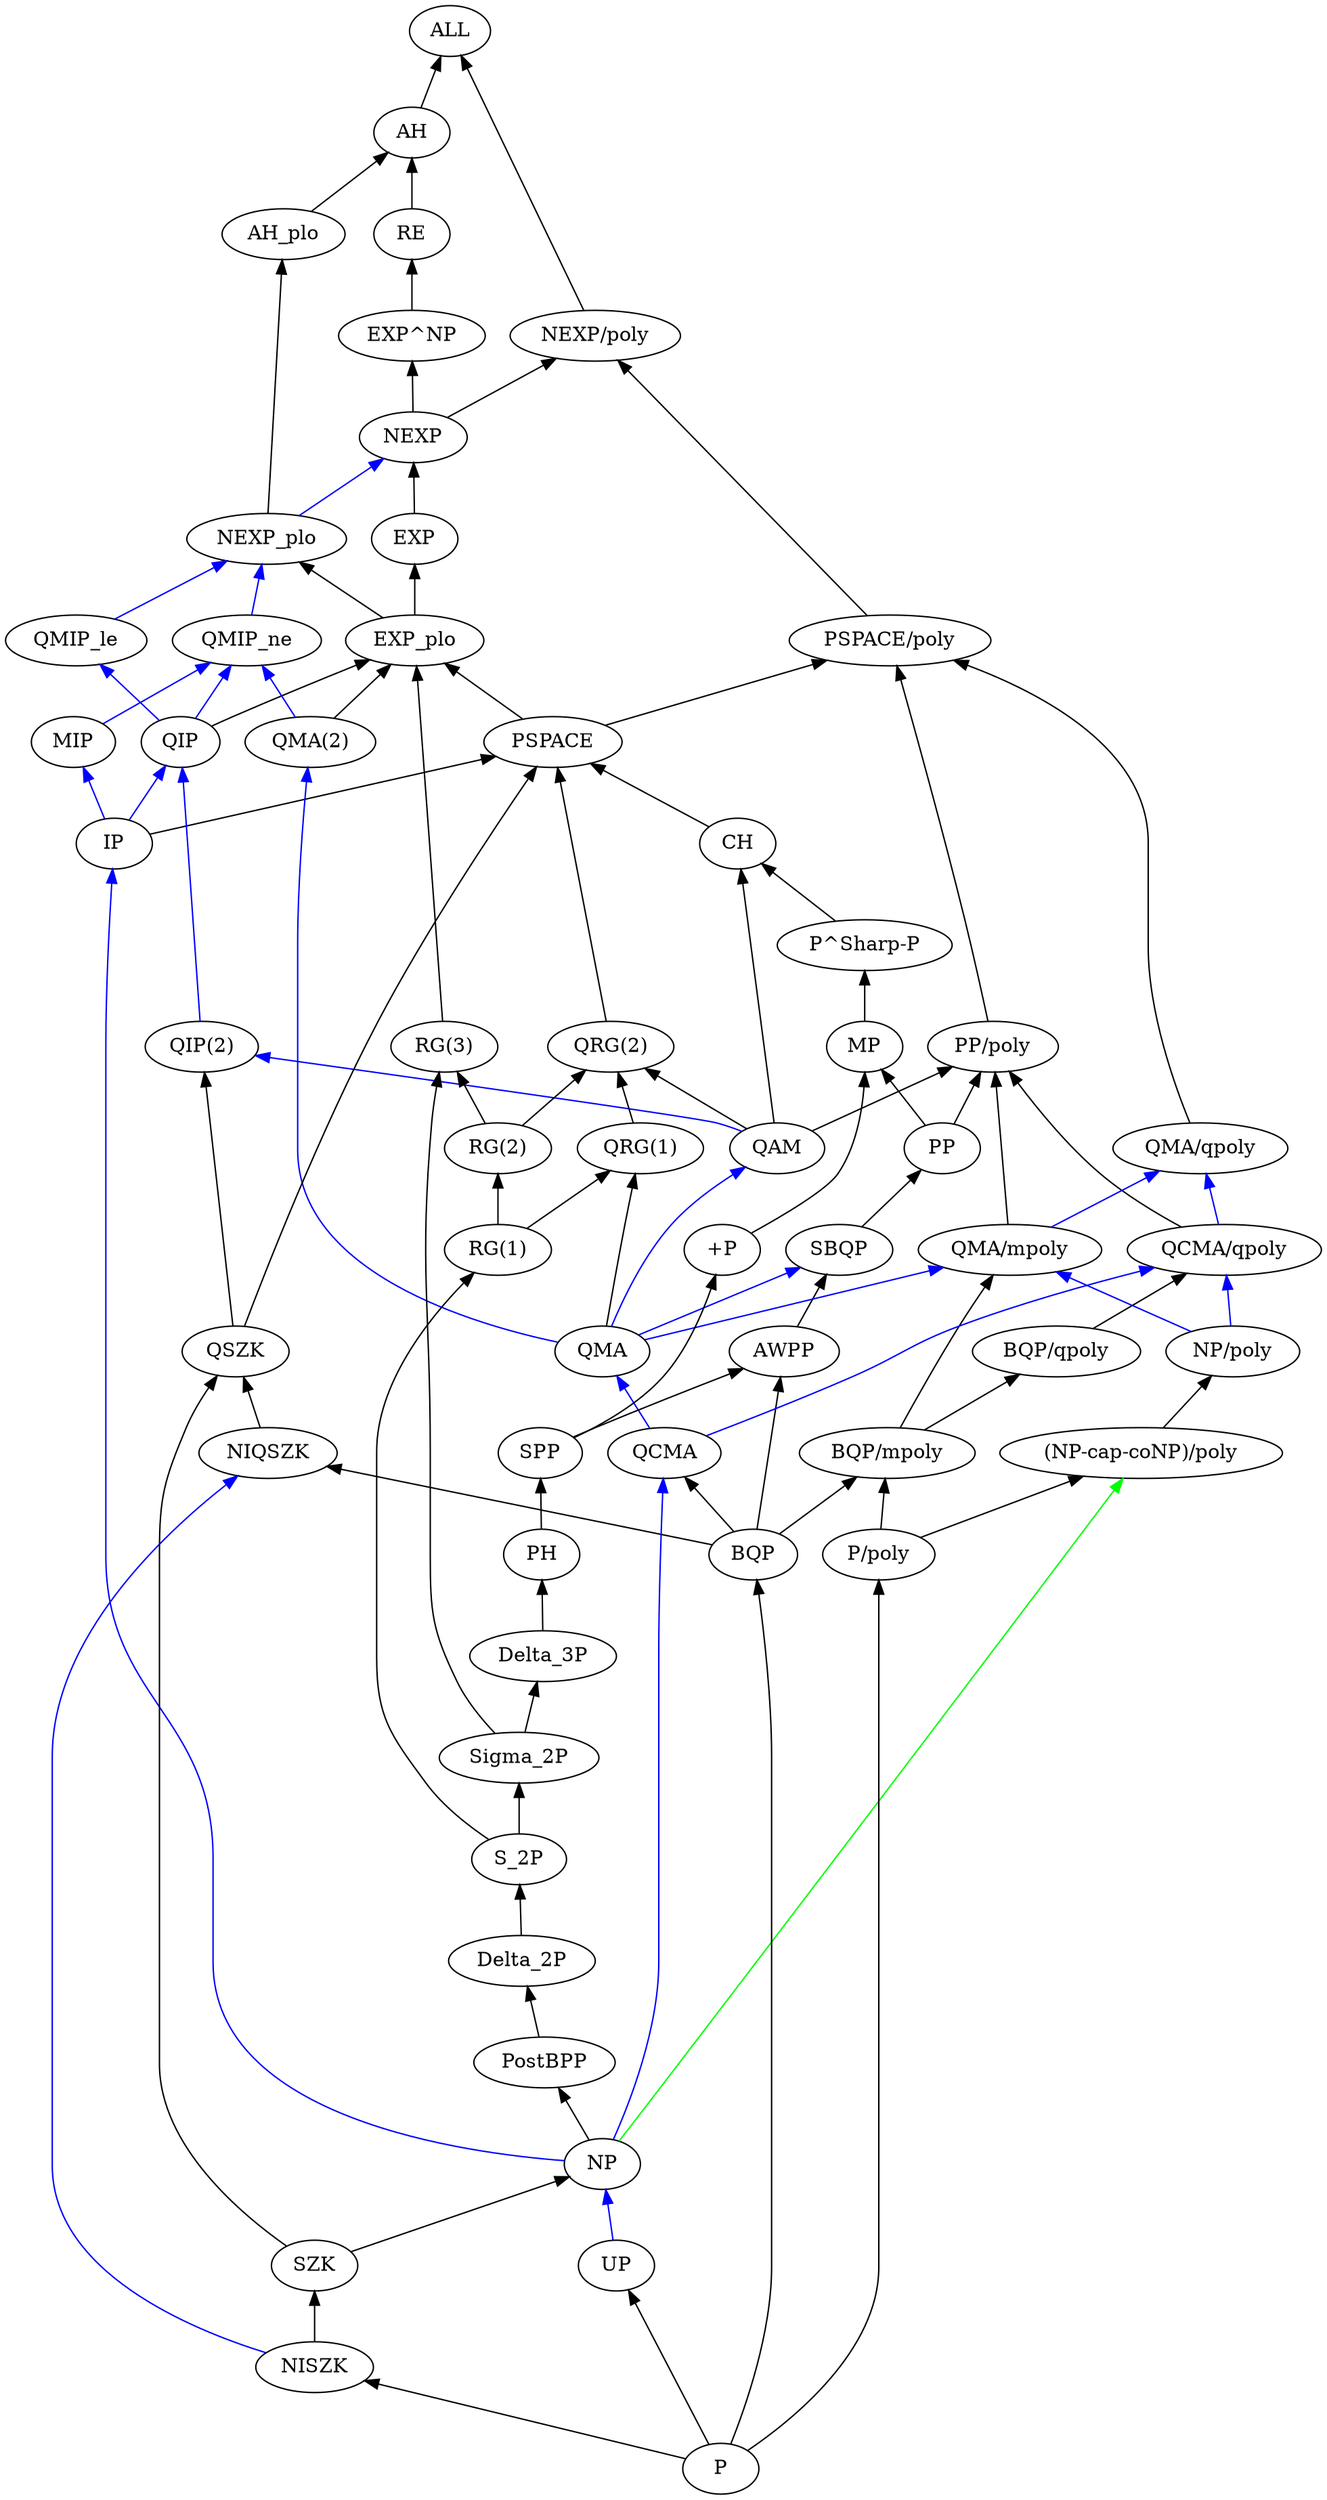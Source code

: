 digraph G {
    bgcolor=white;
    rankdir=BT;
    node [color=black,fontcolor=black];
    1 [label="(NP-cap-coNP)/poly",id="Rnode1"];
    2 [label="+P",id="Rnode2"];
    3 [label="AH",id="Rnode3"];
    4 [label="AH_plo",id="Rnode4"];
    5 [label="ALL",id="Rnode5"];
    6 [label="AWPP",id="Rnode6"];
    7 [label="BQP",id="Rnode7"];
    8 [label="BQP/mpoly",id="Rnode8"];
    9 [label="BQP/qpoly",id="Rnode9"];
    10 [label="CH",id="Rnode10"];
    11 [label="Delta_2P",id="Rnode11"];
    12 [label="Delta_3P",id="Rnode12"];
    13 [label="EXP",id="Rnode13"];
    14 [label="EXP^NP",id="Rnode14"];
    15 [label="EXP_plo",id="Rnode15"];
    16 [label="IP",id="Rnode16"];
    17 [label="MIP",id="Rnode17"];
    18 [label="MP",id="Rnode18"];
    19 [label="NEXP",id="Rnode19"];
    20 [label="NEXP/poly",id="Rnode20"];
    21 [label="NEXP_plo",id="Rnode21"];
    22 [label="NIQSZK",id="Rnode22"];
    23 [label="NISZK",id="Rnode23"];
    24 [label="NP",id="Rnode24"];
    25 [label="NP/poly",id="Rnode25"];
    26 [label="P",id="Rnode26"];
    27 [label="P/poly",id="Rnode27"];
    28 [label="PH",id="Rnode28"];
    29 [label="PP",id="Rnode29"];
    30 [label="PP/poly",id="Rnode30"];
    31 [label="PSPACE",id="Rnode31"];
    32 [label="PSPACE/poly",id="Rnode32"];
    33 [label="P^Sharp-P",id="Rnode33"];
    34 [label="PostBPP",id="Rnode34"];
    35 [label="QAM",id="Rnode35"];
    36 [label="QCMA",id="Rnode36"];
    37 [label="QCMA/qpoly",id="Rnode37"];
    38 [label="QIP",id="Rnode38"];
    39 [label="QIP(2)",id="Rnode39"];
    40 [label="QMA",id="Rnode40"];
    41 [label="QMA(2)",id="Rnode41"];
    42 [label="QMA/mpoly",id="Rnode42"];
    43 [label="QMA/qpoly",id="Rnode43"];
    44 [label="QMIP_le",id="Rnode44"];
    45 [label="QMIP_ne",id="Rnode45"];
    46 [label="QRG(1)",id="Rnode46"];
    47 [label="QRG(2)",id="Rnode47"];
    48 [label="QSZK",id="Rnode48"];
    49 [label="RE",id="Rnode49"];
    50 [label="RG(1)",id="Rnode50"];
    51 [label="RG(2)",id="Rnode51"];
    52 [label="RG(3)",id="Rnode52"];
    53 [label="SBQP",id="Rnode53"];
    54 [label="SPP",id="Rnode54"];
    55 [label="SZK",id="Rnode55"];
    56 [label="S_2P",id="Rnode56"];
    57 [label="Sigma_2P",id="Rnode57"];
    58 [label="UP",id="Rnode58"];
    22 -> 48 [color=black];
    47 -> 31 [color=black];
    10 -> 31 [color=black];
    44 -> 21 [color=blue];
    17 -> 45 [color=blue];
    42 -> 30 [color=black];
    42 -> 43 [color=blue];
    21 -> 4 [color=black];
    21 -> 19 [color=blue];
    43 -> 32 [color=black];
    34 -> 11 [color=black];
    29 -> 30 [color=black];
    29 -> 18 [color=black];
    15 -> 21 [color=black];
    15 -> 13 [color=black];
    18 -> 33 [color=black];
    1 -> 25 [color=black];
    24 -> 34 [color=black];
    24 -> 36 [color=blue];
    24 -> 16 [color=blue];
    24 -> 1 [color=green];
    58 -> 24 [color=blue];
    13 -> 19 [color=black];
    37 -> 30 [color=black];
    37 -> 43 [color=blue];
    33 -> 10 [color=black];
    45 -> 21 [color=blue];
    54 -> 2 [color=black];
    54 -> 6 [color=black];
    20 -> 5 [color=black];
    30 -> 32 [color=black];
    11 -> 56 [color=black];
    14 -> 49 [color=black];
    9 -> 37 [color=black];
    16 -> 31 [color=black];
    16 -> 38 [color=blue];
    16 -> 17 [color=blue];
    41 -> 15 [color=black];
    41 -> 45 [color=blue];
    4 -> 3 [color=black];
    46 -> 47 [color=black];
    2 -> 18 [color=black];
    48 -> 39 [color=black];
    48 -> 31 [color=black];
    53 -> 29 [color=black];
    56 -> 50 [color=black];
    56 -> 57 [color=black];
    49 -> 3 [color=black];
    39 -> 38 [color=blue];
    32 -> 20 [color=black];
    23 -> 55 [color=black];
    23 -> 22 [color=blue];
    27 -> 8 [color=black];
    27 -> 1 [color=black];
    28 -> 54 [color=black];
    57 -> 52 [color=black];
    57 -> 12 [color=black];
    40 -> 46 [color=black];
    40 -> 42 [color=blue];
    40 -> 41 [color=blue];
    40 -> 53 [color=blue];
    40 -> 35 [color=blue];
    52 -> 15 [color=black];
    6 -> 53 [color=black];
    31 -> 15 [color=black];
    31 -> 32 [color=black];
    7 -> 36 [color=black];
    7 -> 22 [color=black];
    7 -> 8 [color=black];
    7 -> 6 [color=black];
    36 -> 37 [color=blue];
    36 -> 40 [color=blue];
    19 -> 20 [color=black];
    19 -> 14 [color=black];
    50 -> 46 [color=black];
    50 -> 51 [color=black];
    38 -> 15 [color=black];
    38 -> 44 [color=blue];
    38 -> 45 [color=blue];
    8 -> 42 [color=black];
    8 -> 9 [color=black];
    51 -> 52 [color=black];
    51 -> 47 [color=black];
    35 -> 30 [color=black];
    35 -> 47 [color=black];
    35 -> 10 [color=black];
    35 -> 39 [color=blue];
    55 -> 48 [color=black];
    55 -> 24 [color=black];
    3 -> 5 [color=black];
    12 -> 28 [color=black];
    26 -> 27 [color=black];
    26 -> 7 [color=black];
    26 -> 23 [color=black];
    26 -> 58 [color=black];
    25 -> 42 [color=blue];
    25 -> 37 [color=blue];
}